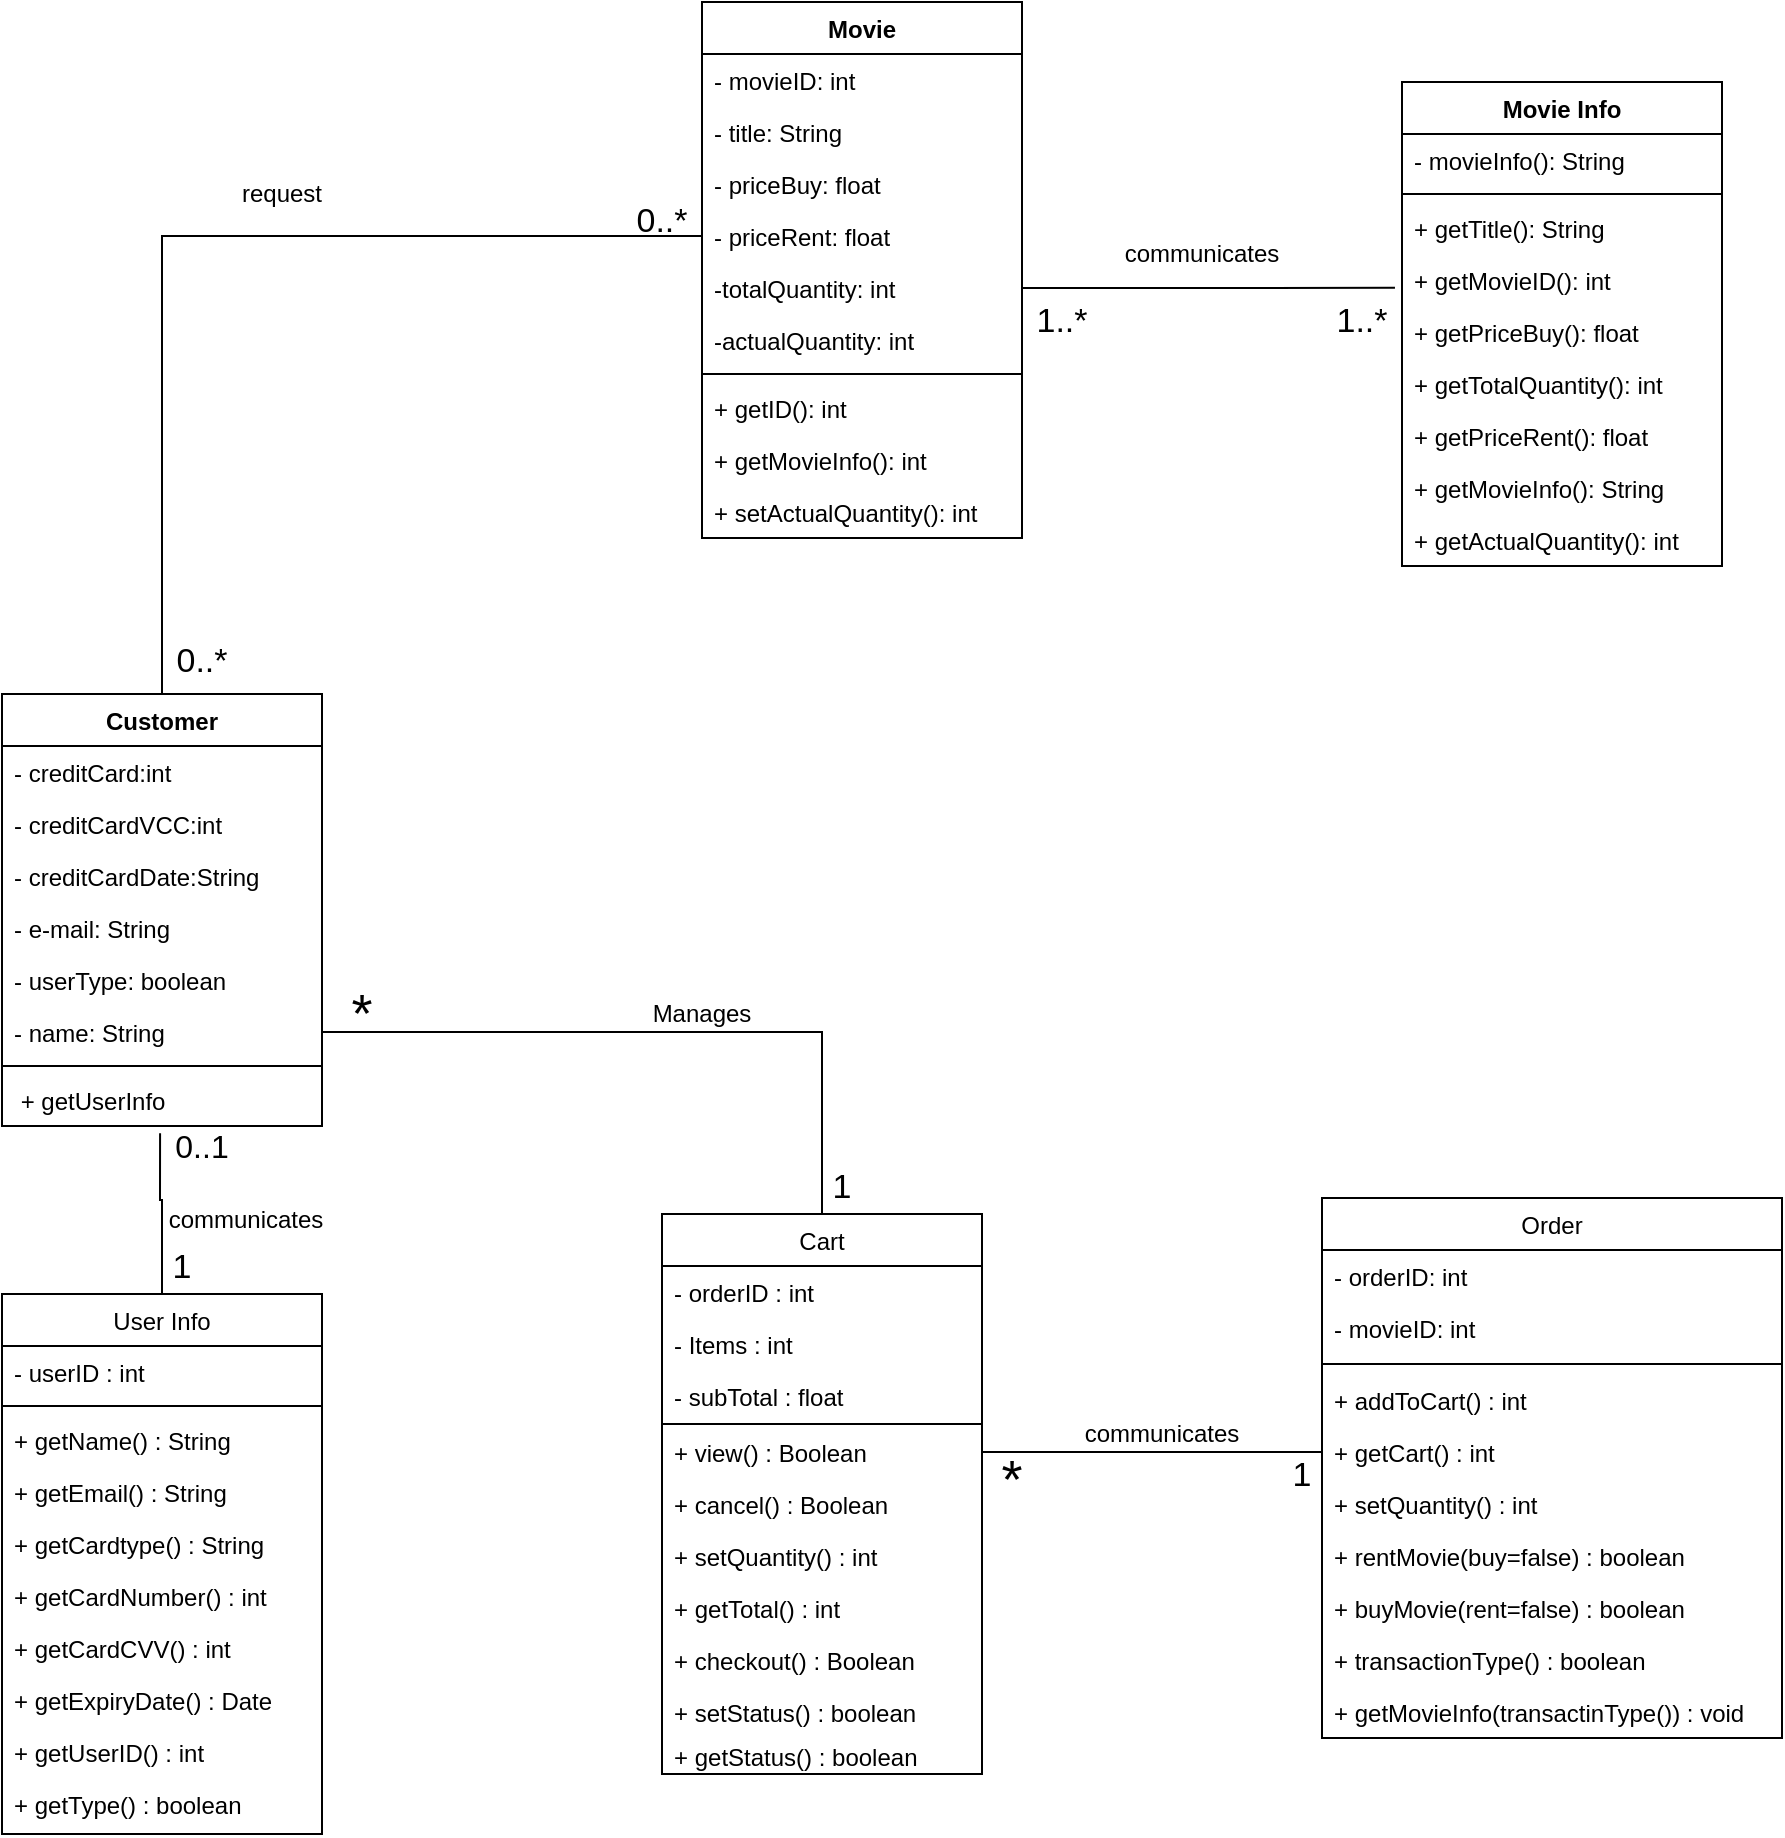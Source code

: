<mxfile version="14.5.4" type="device"><diagram id="C5RBs43oDa-KdzZeNtuy" name="Page-1"><mxGraphModel dx="3457" dy="1610" grid="1" gridSize="10" guides="1" tooltips="1" connect="1" arrows="1" fold="1" page="1" pageScale="1" pageWidth="827" pageHeight="1169" math="0" shadow="0"><root><mxCell id="WIyWlLk6GJQsqaUBKTNV-0"/><mxCell id="WIyWlLk6GJQsqaUBKTNV-1" parent="WIyWlLk6GJQsqaUBKTNV-0"/><mxCell id="zkfFHV4jXpPFQw0GAbJ--13" value="Cart" style="swimlane;fontStyle=0;align=center;verticalAlign=top;childLayout=stackLayout;horizontal=1;startSize=26;horizontalStack=0;resizeParent=1;resizeLast=0;collapsible=1;marginBottom=0;rounded=0;shadow=0;strokeWidth=1;" parent="WIyWlLk6GJQsqaUBKTNV-1" vertex="1"><mxGeometry x="-460" y="660" width="160" height="280" as="geometry"><mxRectangle x="340" y="380" width="170" height="26" as="alternateBounds"/></mxGeometry></mxCell><mxCell id="6bHgmGE05q6gVBwAIeL3-42" value="- orderID : int" style="text;align=left;verticalAlign=top;spacingLeft=4;spacingRight=4;overflow=hidden;rotatable=0;points=[[0,0.5],[1,0.5]];portConstraint=eastwest;" parent="zkfFHV4jXpPFQw0GAbJ--13" vertex="1"><mxGeometry y="26" width="160" height="26" as="geometry"/></mxCell><mxCell id="6bHgmGE05q6gVBwAIeL3-17" value="- Items : int" style="text;align=left;verticalAlign=top;spacingLeft=4;spacingRight=4;overflow=hidden;rotatable=0;points=[[0,0.5],[1,0.5]];portConstraint=eastwest;rounded=0;shadow=0;html=0;" parent="zkfFHV4jXpPFQw0GAbJ--13" vertex="1"><mxGeometry y="52" width="160" height="26" as="geometry"/></mxCell><mxCell id="6bHgmGE05q6gVBwAIeL3-15" value="- subTotal : float" style="text;align=left;verticalAlign=top;spacingLeft=4;spacingRight=4;overflow=hidden;rotatable=0;points=[[0,0.5],[1,0.5]];portConstraint=eastwest;rounded=0;shadow=0;html=0;" parent="zkfFHV4jXpPFQw0GAbJ--13" vertex="1"><mxGeometry y="78" width="160" height="26" as="geometry"/></mxCell><mxCell id="zkfFHV4jXpPFQw0GAbJ--15" value="" style="line;html=1;strokeWidth=1;align=left;verticalAlign=middle;spacingTop=-1;spacingLeft=3;spacingRight=3;rotatable=0;labelPosition=right;points=[];portConstraint=eastwest;" parent="zkfFHV4jXpPFQw0GAbJ--13" vertex="1"><mxGeometry y="104" width="160" height="2" as="geometry"/></mxCell><mxCell id="6bHgmGE05q6gVBwAIeL3-44" value="+ view() : Boolean" style="text;align=left;verticalAlign=top;spacingLeft=4;spacingRight=4;overflow=hidden;rotatable=0;points=[[0,0.5],[1,0.5]];portConstraint=eastwest;rounded=0;shadow=0;html=0;" parent="zkfFHV4jXpPFQw0GAbJ--13" vertex="1"><mxGeometry y="106" width="160" height="26" as="geometry"/></mxCell><mxCell id="6bHgmGE05q6gVBwAIeL3-45" value="+ cancel() : Boolean" style="text;align=left;verticalAlign=top;spacingLeft=4;spacingRight=4;overflow=hidden;rotatable=0;points=[[0,0.5],[1,0.5]];portConstraint=eastwest;rounded=0;shadow=0;html=0;" parent="zkfFHV4jXpPFQw0GAbJ--13" vertex="1"><mxGeometry y="132" width="160" height="26" as="geometry"/></mxCell><mxCell id="6bHgmGE05q6gVBwAIeL3-2" value="+ setQuantity() : int" style="text;align=left;verticalAlign=top;spacingLeft=4;spacingRight=4;overflow=hidden;rotatable=0;points=[[0,0.5],[1,0.5]];portConstraint=eastwest;rounded=0;shadow=0;html=0;" parent="zkfFHV4jXpPFQw0GAbJ--13" vertex="1"><mxGeometry y="158" width="160" height="26" as="geometry"/></mxCell><mxCell id="6bHgmGE05q6gVBwAIeL3-10" value="+ getTotal() : int" style="text;align=left;verticalAlign=top;spacingLeft=4;spacingRight=4;overflow=hidden;rotatable=0;points=[[0,0.5],[1,0.5]];portConstraint=eastwest;rounded=0;shadow=0;html=0;" parent="zkfFHV4jXpPFQw0GAbJ--13" vertex="1"><mxGeometry y="184" width="160" height="26" as="geometry"/></mxCell><mxCell id="IG7qusZsWkm_YWenRN8--79" value="+ checkout() : Boolean" style="text;align=left;verticalAlign=top;spacingLeft=4;spacingRight=4;overflow=hidden;rotatable=0;points=[[0,0.5],[1,0.5]];portConstraint=eastwest;rounded=0;shadow=0;html=0;" parent="zkfFHV4jXpPFQw0GAbJ--13" vertex="1"><mxGeometry y="210" width="160" height="26" as="geometry"/></mxCell><mxCell id="6bHgmGE05q6gVBwAIeL3-9" value="+ setStatus() : boolean" style="text;align=left;verticalAlign=top;spacingLeft=4;spacingRight=4;overflow=hidden;rotatable=0;points=[[0,0.5],[1,0.5]];portConstraint=eastwest;rounded=0;shadow=0;html=0;" parent="zkfFHV4jXpPFQw0GAbJ--13" vertex="1"><mxGeometry y="236" width="160" height="22" as="geometry"/></mxCell><mxCell id="IG7qusZsWkm_YWenRN8--81" value="+ getStatus() : boolean" style="text;align=left;verticalAlign=top;spacingLeft=4;spacingRight=4;overflow=hidden;rotatable=0;points=[[0,0.5],[1,0.5]];portConstraint=eastwest;rounded=0;shadow=0;html=0;" parent="zkfFHV4jXpPFQw0GAbJ--13" vertex="1"><mxGeometry y="258" width="160" height="22" as="geometry"/></mxCell><mxCell id="hxsrvSccH4QmF4Se4p9o-4" style="edgeStyle=orthogonalEdgeStyle;rounded=0;orthogonalLoop=1;jettySize=auto;html=1;exitX=0.5;exitY=0;exitDx=0;exitDy=0;entryX=0.494;entryY=1.14;entryDx=0;entryDy=0;entryPerimeter=0;endArrow=none;endFill=0;" edge="1" parent="WIyWlLk6GJQsqaUBKTNV-1" source="zkfFHV4jXpPFQw0GAbJ--17" target="IG7qusZsWkm_YWenRN8--53"><mxGeometry relative="1" as="geometry"><Array as="points"><mxPoint x="-710" y="653"/><mxPoint x="-711" y="610"/></Array></mxGeometry></mxCell><mxCell id="zkfFHV4jXpPFQw0GAbJ--17" value="User Info" style="swimlane;fontStyle=0;align=center;verticalAlign=top;childLayout=stackLayout;horizontal=1;startSize=26;horizontalStack=0;resizeParent=1;resizeLast=0;collapsible=1;marginBottom=0;rounded=0;shadow=0;strokeWidth=1;" parent="WIyWlLk6GJQsqaUBKTNV-1" vertex="1"><mxGeometry x="-790" y="700" width="160" height="270" as="geometry"><mxRectangle x="550" y="140" width="160" height="26" as="alternateBounds"/></mxGeometry></mxCell><mxCell id="zkfFHV4jXpPFQw0GAbJ--20" value="- userID : int" style="text;align=left;verticalAlign=top;spacingLeft=4;spacingRight=4;overflow=hidden;rotatable=0;points=[[0,0.5],[1,0.5]];portConstraint=eastwest;rounded=0;shadow=0;html=0;" parent="zkfFHV4jXpPFQw0GAbJ--17" vertex="1"><mxGeometry y="26" width="160" height="26" as="geometry"/></mxCell><mxCell id="zkfFHV4jXpPFQw0GAbJ--23" value="" style="line;html=1;strokeWidth=1;align=left;verticalAlign=middle;spacingTop=-1;spacingLeft=3;spacingRight=3;rotatable=0;labelPosition=right;points=[];portConstraint=eastwest;" parent="zkfFHV4jXpPFQw0GAbJ--17" vertex="1"><mxGeometry y="52" width="160" height="8" as="geometry"/></mxCell><mxCell id="zkfFHV4jXpPFQw0GAbJ--24" value="+ getName() : String" style="text;align=left;verticalAlign=top;spacingLeft=4;spacingRight=4;overflow=hidden;rotatable=0;points=[[0,0.5],[1,0.5]];portConstraint=eastwest;" parent="zkfFHV4jXpPFQw0GAbJ--17" vertex="1"><mxGeometry y="60" width="160" height="26" as="geometry"/></mxCell><mxCell id="GUGK_P1xpnfxRzdVNo1J-22" value="+ getEmail() : String" style="text;align=left;verticalAlign=top;spacingLeft=4;spacingRight=4;overflow=hidden;rotatable=0;points=[[0,0.5],[1,0.5]];portConstraint=eastwest;" parent="zkfFHV4jXpPFQw0GAbJ--17" vertex="1"><mxGeometry y="86" width="160" height="26" as="geometry"/></mxCell><mxCell id="GUGK_P1xpnfxRzdVNo1J-24" value="+ getCardtype() : String" style="text;align=left;verticalAlign=top;spacingLeft=4;spacingRight=4;overflow=hidden;rotatable=0;points=[[0,0.5],[1,0.5]];portConstraint=eastwest;" parent="zkfFHV4jXpPFQw0GAbJ--17" vertex="1"><mxGeometry y="112" width="160" height="26" as="geometry"/></mxCell><mxCell id="GUGK_P1xpnfxRzdVNo1J-26" value="+ getCardNumber() : int" style="text;align=left;verticalAlign=top;spacingLeft=4;spacingRight=4;overflow=hidden;rotatable=0;points=[[0,0.5],[1,0.5]];portConstraint=eastwest;" parent="zkfFHV4jXpPFQw0GAbJ--17" vertex="1"><mxGeometry y="138" width="160" height="26" as="geometry"/></mxCell><mxCell id="GUGK_P1xpnfxRzdVNo1J-28" value="+ getCardCVV() : int" style="text;align=left;verticalAlign=top;spacingLeft=4;spacingRight=4;overflow=hidden;rotatable=0;points=[[0,0.5],[1,0.5]];portConstraint=eastwest;" parent="zkfFHV4jXpPFQw0GAbJ--17" vertex="1"><mxGeometry y="164" width="160" height="26" as="geometry"/></mxCell><mxCell id="GUGK_P1xpnfxRzdVNo1J-31" value="+ getExpiryDate() : Date" style="text;align=left;verticalAlign=top;spacingLeft=4;spacingRight=4;overflow=hidden;rotatable=0;points=[[0,0.5],[1,0.5]];portConstraint=eastwest;" parent="zkfFHV4jXpPFQw0GAbJ--17" vertex="1"><mxGeometry y="190" width="160" height="26" as="geometry"/></mxCell><mxCell id="GUGK_P1xpnfxRzdVNo1J-30" value="+ getUserID() : int" style="text;align=left;verticalAlign=top;spacingLeft=4;spacingRight=4;overflow=hidden;rotatable=0;points=[[0,0.5],[1,0.5]];portConstraint=eastwest;" parent="zkfFHV4jXpPFQw0GAbJ--17" vertex="1"><mxGeometry y="216" width="160" height="26" as="geometry"/></mxCell><mxCell id="IG7qusZsWkm_YWenRN8--77" value="+ getType() : boolean" style="text;align=left;verticalAlign=top;spacingLeft=4;spacingRight=4;overflow=hidden;rotatable=0;points=[[0,0.5],[1,0.5]];portConstraint=eastwest;" parent="zkfFHV4jXpPFQw0GAbJ--17" vertex="1"><mxGeometry y="242" width="160" height="26" as="geometry"/></mxCell><mxCell id="6bHgmGE05q6gVBwAIeL3-4" value="Order" style="swimlane;fontStyle=0;align=center;verticalAlign=top;childLayout=stackLayout;horizontal=1;startSize=26;horizontalStack=0;resizeParent=1;resizeLast=0;collapsible=1;marginBottom=0;rounded=0;shadow=0;strokeWidth=1;" parent="WIyWlLk6GJQsqaUBKTNV-1" vertex="1"><mxGeometry x="-130" y="652" width="230" height="270" as="geometry"><mxRectangle x="340" y="380" width="170" height="26" as="alternateBounds"/></mxGeometry></mxCell><mxCell id="6bHgmGE05q6gVBwAIeL3-14" value="- orderID: int" style="text;align=left;verticalAlign=top;spacingLeft=4;spacingRight=4;overflow=hidden;rotatable=0;points=[[0,0.5],[1,0.5]];portConstraint=eastwest;" parent="6bHgmGE05q6gVBwAIeL3-4" vertex="1"><mxGeometry y="26" width="230" height="26" as="geometry"/></mxCell><mxCell id="IG7qusZsWkm_YWenRN8--82" value="- movieID: int" style="text;align=left;verticalAlign=top;spacingLeft=4;spacingRight=4;overflow=hidden;rotatable=0;points=[[0,0.5],[1,0.5]];portConstraint=eastwest;" parent="6bHgmGE05q6gVBwAIeL3-4" vertex="1"><mxGeometry y="52" width="230" height="26" as="geometry"/></mxCell><mxCell id="6bHgmGE05q6gVBwAIeL3-6" value="" style="line;html=1;strokeWidth=1;align=left;verticalAlign=middle;spacingTop=-1;spacingLeft=3;spacingRight=3;rotatable=0;labelPosition=right;points=[];portConstraint=eastwest;" parent="6bHgmGE05q6gVBwAIeL3-4" vertex="1"><mxGeometry y="78" width="230" height="10" as="geometry"/></mxCell><mxCell id="6bHgmGE05q6gVBwAIeL3-46" value="+ addToCart() : int" style="text;align=left;verticalAlign=top;spacingLeft=4;spacingRight=4;overflow=hidden;rotatable=0;points=[[0,0.5],[1,0.5]];portConstraint=eastwest;rounded=0;shadow=0;html=0;" parent="6bHgmGE05q6gVBwAIeL3-4" vertex="1"><mxGeometry y="88" width="230" height="26" as="geometry"/></mxCell><mxCell id="IG7qusZsWkm_YWenRN8--80" value="+ getCart() : int" style="text;align=left;verticalAlign=top;spacingLeft=4;spacingRight=4;overflow=hidden;rotatable=0;points=[[0,0.5],[1,0.5]];portConstraint=eastwest;rounded=0;shadow=0;html=0;" parent="6bHgmGE05q6gVBwAIeL3-4" vertex="1"><mxGeometry y="114" width="230" height="26" as="geometry"/></mxCell><mxCell id="6bHgmGE05q6gVBwAIeL3-8" value="+ setQuantity() : int" style="text;align=left;verticalAlign=top;spacingLeft=4;spacingRight=4;overflow=hidden;rotatable=0;points=[[0,0.5],[1,0.5]];portConstraint=eastwest;rounded=0;shadow=0;html=0;" parent="6bHgmGE05q6gVBwAIeL3-4" vertex="1"><mxGeometry y="140" width="230" height="26" as="geometry"/></mxCell><mxCell id="IG7qusZsWkm_YWenRN8--83" value="+ rentMovie(buy=false) : boolean" style="text;align=left;verticalAlign=top;spacingLeft=4;spacingRight=4;overflow=hidden;rotatable=0;points=[[0,0.5],[1,0.5]];portConstraint=eastwest;rounded=0;shadow=0;html=0;" parent="6bHgmGE05q6gVBwAIeL3-4" vertex="1"><mxGeometry y="166" width="230" height="26" as="geometry"/></mxCell><mxCell id="IG7qusZsWkm_YWenRN8--84" value="+ buyMovie(rent=false) : boolean" style="text;align=left;verticalAlign=top;spacingLeft=4;spacingRight=4;overflow=hidden;rotatable=0;points=[[0,0.5],[1,0.5]];portConstraint=eastwest;rounded=0;shadow=0;html=0;" parent="6bHgmGE05q6gVBwAIeL3-4" vertex="1"><mxGeometry y="192" width="230" height="26" as="geometry"/></mxCell><mxCell id="IG7qusZsWkm_YWenRN8--85" value="+ transactionType() : boolean" style="text;align=left;verticalAlign=top;spacingLeft=4;spacingRight=4;overflow=hidden;rotatable=0;points=[[0,0.5],[1,0.5]];portConstraint=eastwest;rounded=0;shadow=0;html=0;" parent="6bHgmGE05q6gVBwAIeL3-4" vertex="1"><mxGeometry y="218" width="230" height="26" as="geometry"/></mxCell><mxCell id="6bHgmGE05q6gVBwAIeL3-36" value="+ getMovieInfo(transactinType()) : void" style="text;align=left;verticalAlign=top;spacingLeft=4;spacingRight=4;overflow=hidden;rotatable=0;points=[[0,0.5],[1,0.5]];portConstraint=eastwest;rounded=0;shadow=0;html=0;" parent="6bHgmGE05q6gVBwAIeL3-4" vertex="1"><mxGeometry y="244" width="230" height="26" as="geometry"/></mxCell><mxCell id="IG7qusZsWkm_YWenRN8--10" value="Movie" style="swimlane;fontStyle=1;align=center;verticalAlign=top;childLayout=stackLayout;horizontal=1;startSize=26;horizontalStack=0;resizeParent=1;resizeParentMax=0;resizeLast=0;collapsible=1;marginBottom=0;" parent="WIyWlLk6GJQsqaUBKTNV-1" vertex="1"><mxGeometry x="-440" y="54" width="160" height="268" as="geometry"><mxRectangle x="-510" y="90" width="70" height="26" as="alternateBounds"/></mxGeometry></mxCell><mxCell id="IG7qusZsWkm_YWenRN8--14" value="- movieID: int" style="text;strokeColor=none;fillColor=none;align=left;verticalAlign=top;spacingLeft=4;spacingRight=4;overflow=hidden;rotatable=0;points=[[0,0.5],[1,0.5]];portConstraint=eastwest;" parent="IG7qusZsWkm_YWenRN8--10" vertex="1"><mxGeometry y="26" width="160" height="26" as="geometry"/></mxCell><mxCell id="IG7qusZsWkm_YWenRN8--11" value="- title: String" style="text;strokeColor=none;fillColor=none;align=left;verticalAlign=top;spacingLeft=4;spacingRight=4;overflow=hidden;rotatable=0;points=[[0,0.5],[1,0.5]];portConstraint=eastwest;" parent="IG7qusZsWkm_YWenRN8--10" vertex="1"><mxGeometry y="52" width="160" height="26" as="geometry"/></mxCell><mxCell id="IG7qusZsWkm_YWenRN8--15" value="- priceBuy: float" style="text;strokeColor=none;fillColor=none;align=left;verticalAlign=top;spacingLeft=4;spacingRight=4;overflow=hidden;rotatable=0;points=[[0,0.5],[1,0.5]];portConstraint=eastwest;" parent="IG7qusZsWkm_YWenRN8--10" vertex="1"><mxGeometry y="78" width="160" height="26" as="geometry"/></mxCell><mxCell id="IG7qusZsWkm_YWenRN8--16" value="- priceRent: float" style="text;strokeColor=none;fillColor=none;align=left;verticalAlign=top;spacingLeft=4;spacingRight=4;overflow=hidden;rotatable=0;points=[[0,0.5],[1,0.5]];portConstraint=eastwest;" parent="IG7qusZsWkm_YWenRN8--10" vertex="1"><mxGeometry y="104" width="160" height="26" as="geometry"/></mxCell><mxCell id="IG7qusZsWkm_YWenRN8--17" value="-totalQuantity: int" style="text;strokeColor=none;fillColor=none;align=left;verticalAlign=top;spacingLeft=4;spacingRight=4;overflow=hidden;rotatable=0;points=[[0,0.5],[1,0.5]];portConstraint=eastwest;" parent="IG7qusZsWkm_YWenRN8--10" vertex="1"><mxGeometry y="130" width="160" height="26" as="geometry"/></mxCell><mxCell id="IG7qusZsWkm_YWenRN8--21" value="-actualQuantity: int" style="text;strokeColor=none;fillColor=none;align=left;verticalAlign=top;spacingLeft=4;spacingRight=4;overflow=hidden;rotatable=0;points=[[0,0.5],[1,0.5]];portConstraint=eastwest;" parent="IG7qusZsWkm_YWenRN8--10" vertex="1"><mxGeometry y="156" width="160" height="26" as="geometry"/></mxCell><mxCell id="IG7qusZsWkm_YWenRN8--12" value="" style="line;strokeWidth=1;fillColor=none;align=left;verticalAlign=middle;spacingTop=-1;spacingLeft=3;spacingRight=3;rotatable=0;labelPosition=right;points=[];portConstraint=eastwest;" parent="IG7qusZsWkm_YWenRN8--10" vertex="1"><mxGeometry y="182" width="160" height="8" as="geometry"/></mxCell><mxCell id="IG7qusZsWkm_YWenRN8--24" value="+ getID(): int" style="text;strokeColor=none;fillColor=none;align=left;verticalAlign=top;spacingLeft=4;spacingRight=4;overflow=hidden;rotatable=0;points=[[0,0.5],[1,0.5]];portConstraint=eastwest;" parent="IG7qusZsWkm_YWenRN8--10" vertex="1"><mxGeometry y="190" width="160" height="26" as="geometry"/></mxCell><mxCell id="IG7qusZsWkm_YWenRN8--73" value="+ getMovieInfo(): int" style="text;strokeColor=none;fillColor=none;align=left;verticalAlign=top;spacingLeft=4;spacingRight=4;overflow=hidden;rotatable=0;points=[[0,0.5],[1,0.5]];portConstraint=eastwest;" parent="IG7qusZsWkm_YWenRN8--10" vertex="1"><mxGeometry y="216" width="160" height="26" as="geometry"/></mxCell><mxCell id="IG7qusZsWkm_YWenRN8--33" value="+ setActualQuantity(): int" style="text;strokeColor=none;fillColor=none;align=left;verticalAlign=top;spacingLeft=4;spacingRight=4;overflow=hidden;rotatable=0;points=[[0,0.5],[1,0.5]];portConstraint=eastwest;" parent="IG7qusZsWkm_YWenRN8--10" vertex="1"><mxGeometry y="242" width="160" height="26" as="geometry"/></mxCell><mxCell id="hxsrvSccH4QmF4Se4p9o-22" style="edgeStyle=orthogonalEdgeStyle;rounded=0;orthogonalLoop=1;jettySize=auto;html=1;exitX=0.5;exitY=0;exitDx=0;exitDy=0;entryX=0;entryY=0.5;entryDx=0;entryDy=0;endArrow=none;endFill=0;fontSize=16;" edge="1" parent="WIyWlLk6GJQsqaUBKTNV-1" source="IG7qusZsWkm_YWenRN8--50" target="IG7qusZsWkm_YWenRN8--16"><mxGeometry relative="1" as="geometry"/></mxCell><mxCell id="IG7qusZsWkm_YWenRN8--50" value="Customer" style="swimlane;fontStyle=1;align=center;verticalAlign=top;childLayout=stackLayout;horizontal=1;startSize=26;horizontalStack=0;resizeParent=1;resizeParentMax=0;resizeLast=0;collapsible=1;marginBottom=0;" parent="WIyWlLk6GJQsqaUBKTNV-1" vertex="1"><mxGeometry x="-790" y="400" width="160" height="216" as="geometry"/></mxCell><mxCell id="IG7qusZsWkm_YWenRN8--51" value="- creditCard:int" style="text;strokeColor=none;fillColor=none;align=left;verticalAlign=top;spacingLeft=4;spacingRight=4;overflow=hidden;rotatable=0;points=[[0,0.5],[1,0.5]];portConstraint=eastwest;" parent="IG7qusZsWkm_YWenRN8--50" vertex="1"><mxGeometry y="26" width="160" height="26" as="geometry"/></mxCell><mxCell id="IG7qusZsWkm_YWenRN8--56" value="- creditCardVCC:int" style="text;strokeColor=none;fillColor=none;align=left;verticalAlign=top;spacingLeft=4;spacingRight=4;overflow=hidden;rotatable=0;points=[[0,0.5],[1,0.5]];portConstraint=eastwest;" parent="IG7qusZsWkm_YWenRN8--50" vertex="1"><mxGeometry y="52" width="160" height="26" as="geometry"/></mxCell><mxCell id="IG7qusZsWkm_YWenRN8--57" value="- creditCardDate:String" style="text;strokeColor=none;fillColor=none;align=left;verticalAlign=top;spacingLeft=4;spacingRight=4;overflow=hidden;rotatable=0;points=[[0,0.5],[1,0.5]];portConstraint=eastwest;" parent="IG7qusZsWkm_YWenRN8--50" vertex="1"><mxGeometry y="78" width="160" height="26" as="geometry"/></mxCell><mxCell id="IG7qusZsWkm_YWenRN8--54" value="- e-mail: String" style="text;strokeColor=none;fillColor=none;align=left;verticalAlign=top;spacingLeft=4;spacingRight=4;overflow=hidden;rotatable=0;points=[[0,0.5],[1,0.5]];portConstraint=eastwest;" parent="IG7qusZsWkm_YWenRN8--50" vertex="1"><mxGeometry y="104" width="160" height="26" as="geometry"/></mxCell><mxCell id="IG7qusZsWkm_YWenRN8--75" value="- userType: boolean" style="text;strokeColor=none;fillColor=none;align=left;verticalAlign=top;spacingLeft=4;spacingRight=4;overflow=hidden;rotatable=0;points=[[0,0.5],[1,0.5]];portConstraint=eastwest;" parent="IG7qusZsWkm_YWenRN8--50" vertex="1"><mxGeometry y="130" width="160" height="26" as="geometry"/></mxCell><mxCell id="IG7qusZsWkm_YWenRN8--55" value="- name: String" style="text;strokeColor=none;fillColor=none;align=left;verticalAlign=top;spacingLeft=4;spacingRight=4;overflow=hidden;rotatable=0;points=[[0,0.5],[1,0.5]];portConstraint=eastwest;" parent="IG7qusZsWkm_YWenRN8--50" vertex="1"><mxGeometry y="156" width="160" height="26" as="geometry"/></mxCell><mxCell id="IG7qusZsWkm_YWenRN8--52" value="" style="line;strokeWidth=1;fillColor=none;align=left;verticalAlign=middle;spacingTop=-1;spacingLeft=3;spacingRight=3;rotatable=0;labelPosition=right;points=[];portConstraint=eastwest;" parent="IG7qusZsWkm_YWenRN8--50" vertex="1"><mxGeometry y="182" width="160" height="8" as="geometry"/></mxCell><mxCell id="IG7qusZsWkm_YWenRN8--53" value=" + getUserInfo" style="text;strokeColor=none;fillColor=none;align=left;verticalAlign=top;spacingLeft=4;spacingRight=4;overflow=hidden;rotatable=0;points=[[0,0.5],[1,0.5]];portConstraint=eastwest;" parent="IG7qusZsWkm_YWenRN8--50" vertex="1"><mxGeometry y="190" width="160" height="26" as="geometry"/></mxCell><mxCell id="IG7qusZsWkm_YWenRN8--67" value="Movie Info" style="swimlane;fontStyle=1;align=center;verticalAlign=top;childLayout=stackLayout;horizontal=1;startSize=26;horizontalStack=0;resizeParent=1;resizeParentMax=0;resizeLast=0;collapsible=1;marginBottom=0;" parent="WIyWlLk6GJQsqaUBKTNV-1" vertex="1"><mxGeometry x="-90" y="94" width="160" height="242" as="geometry"/></mxCell><mxCell id="hxsrvSccH4QmF4Se4p9o-0" value="- movieInfo(): String" style="text;strokeColor=none;fillColor=none;align=left;verticalAlign=top;spacingLeft=4;spacingRight=4;overflow=hidden;rotatable=0;points=[[0,0.5],[1,0.5]];portConstraint=eastwest;" vertex="1" parent="IG7qusZsWkm_YWenRN8--67"><mxGeometry y="26" width="160" height="26" as="geometry"/></mxCell><mxCell id="IG7qusZsWkm_YWenRN8--69" value="" style="line;strokeWidth=1;fillColor=none;align=left;verticalAlign=middle;spacingTop=-1;spacingLeft=3;spacingRight=3;rotatable=0;labelPosition=right;points=[];portConstraint=eastwest;" parent="IG7qusZsWkm_YWenRN8--67" vertex="1"><mxGeometry y="52" width="160" height="8" as="geometry"/></mxCell><mxCell id="IG7qusZsWkm_YWenRN8--13" value="+ getTitle(): String" style="text;strokeColor=none;fillColor=none;align=left;verticalAlign=top;spacingLeft=4;spacingRight=4;overflow=hidden;rotatable=0;points=[[0,0.5],[1,0.5]];portConstraint=eastwest;" parent="IG7qusZsWkm_YWenRN8--67" vertex="1"><mxGeometry y="60" width="160" height="26" as="geometry"/></mxCell><mxCell id="IG7qusZsWkm_YWenRN8--71" value="+ getMovieID(): int" style="text;strokeColor=none;fillColor=none;align=left;verticalAlign=top;spacingLeft=4;spacingRight=4;overflow=hidden;rotatable=0;points=[[0,0.5],[1,0.5]];portConstraint=eastwest;" parent="IG7qusZsWkm_YWenRN8--67" vertex="1"><mxGeometry y="86" width="160" height="26" as="geometry"/></mxCell><mxCell id="IG7qusZsWkm_YWenRN8--26" value="+ getPriceBuy(): float" style="text;strokeColor=none;fillColor=none;align=left;verticalAlign=top;spacingLeft=4;spacingRight=4;overflow=hidden;rotatable=0;points=[[0,0.5],[1,0.5]];portConstraint=eastwest;" parent="IG7qusZsWkm_YWenRN8--67" vertex="1"><mxGeometry y="112" width="160" height="26" as="geometry"/></mxCell><mxCell id="IG7qusZsWkm_YWenRN8--30" value="+ getTotalQuantity(): int" style="text;strokeColor=none;fillColor=none;align=left;verticalAlign=top;spacingLeft=4;spacingRight=4;overflow=hidden;rotatable=0;points=[[0,0.5],[1,0.5]];portConstraint=eastwest;" parent="IG7qusZsWkm_YWenRN8--67" vertex="1"><mxGeometry y="138" width="160" height="26" as="geometry"/></mxCell><mxCell id="IG7qusZsWkm_YWenRN8--28" value="+ getPriceRent(): float" style="text;strokeColor=none;fillColor=none;align=left;verticalAlign=top;spacingLeft=4;spacingRight=4;overflow=hidden;rotatable=0;points=[[0,0.5],[1,0.5]];portConstraint=eastwest;" parent="IG7qusZsWkm_YWenRN8--67" vertex="1"><mxGeometry y="164" width="160" height="26" as="geometry"/></mxCell><mxCell id="IG7qusZsWkm_YWenRN8--34" value="+ getMovieInfo(): String" style="text;strokeColor=none;fillColor=none;align=left;verticalAlign=top;spacingLeft=4;spacingRight=4;overflow=hidden;rotatable=0;points=[[0,0.5],[1,0.5]];portConstraint=eastwest;" parent="IG7qusZsWkm_YWenRN8--67" vertex="1"><mxGeometry y="190" width="160" height="26" as="geometry"/></mxCell><mxCell id="IG7qusZsWkm_YWenRN8--32" value="+ getActualQuantity(): int" style="text;strokeColor=none;fillColor=none;align=left;verticalAlign=top;spacingLeft=4;spacingRight=4;overflow=hidden;rotatable=0;points=[[0,0.5],[1,0.5]];portConstraint=eastwest;" parent="IG7qusZsWkm_YWenRN8--67" vertex="1"><mxGeometry y="216" width="160" height="26" as="geometry"/></mxCell><mxCell id="hxsrvSccH4QmF4Se4p9o-2" style="edgeStyle=orthogonalEdgeStyle;rounded=0;orthogonalLoop=1;jettySize=auto;html=1;exitX=1;exitY=0.5;exitDx=0;exitDy=0;entryX=0.5;entryY=0;entryDx=0;entryDy=0;endArrow=none;endFill=0;" edge="1" parent="WIyWlLk6GJQsqaUBKTNV-1" source="IG7qusZsWkm_YWenRN8--55" target="zkfFHV4jXpPFQw0GAbJ--13"><mxGeometry relative="1" as="geometry"/></mxCell><mxCell id="hxsrvSccH4QmF4Se4p9o-3" style="edgeStyle=orthogonalEdgeStyle;rounded=0;orthogonalLoop=1;jettySize=auto;html=1;exitX=1;exitY=0.5;exitDx=0;exitDy=0;entryX=0;entryY=0.5;entryDx=0;entryDy=0;endArrow=none;endFill=0;" edge="1" parent="WIyWlLk6GJQsqaUBKTNV-1" source="6bHgmGE05q6gVBwAIeL3-44" target="IG7qusZsWkm_YWenRN8--80"><mxGeometry relative="1" as="geometry"/></mxCell><mxCell id="hxsrvSccH4QmF4Se4p9o-5" value="Manages" style="text;html=1;strokeColor=none;fillColor=none;align=center;verticalAlign=middle;whiteSpace=wrap;rounded=0;" vertex="1" parent="WIyWlLk6GJQsqaUBKTNV-1"><mxGeometry x="-460" y="550" width="40" height="20" as="geometry"/></mxCell><mxCell id="hxsrvSccH4QmF4Se4p9o-6" value="*" style="text;html=1;strokeColor=none;fillColor=none;align=center;verticalAlign=middle;whiteSpace=wrap;rounded=0;fontSize=27;" vertex="1" parent="WIyWlLk6GJQsqaUBKTNV-1"><mxGeometry x="-630" y="550" width="40" height="20" as="geometry"/></mxCell><mxCell id="hxsrvSccH4QmF4Se4p9o-7" value="&lt;font style=&quot;font-size: 17px&quot;&gt;1&lt;/font&gt;" style="text;html=1;strokeColor=none;fillColor=none;align=center;verticalAlign=middle;whiteSpace=wrap;rounded=0;fontSize=27;" vertex="1" parent="WIyWlLk6GJQsqaUBKTNV-1"><mxGeometry x="-390" y="633" width="40" height="20" as="geometry"/></mxCell><mxCell id="hxsrvSccH4QmF4Se4p9o-8" value="communicates" style="text;html=1;strokeColor=none;fillColor=none;align=center;verticalAlign=middle;whiteSpace=wrap;rounded=0;fontSize=12;" vertex="1" parent="WIyWlLk6GJQsqaUBKTNV-1"><mxGeometry x="-230" y="760" width="40" height="20" as="geometry"/></mxCell><mxCell id="hxsrvSccH4QmF4Se4p9o-11" value="*" style="text;html=1;strokeColor=none;fillColor=none;align=center;verticalAlign=middle;whiteSpace=wrap;rounded=0;fontSize=27;" vertex="1" parent="WIyWlLk6GJQsqaUBKTNV-1"><mxGeometry x="-305" y="783" width="40" height="20" as="geometry"/></mxCell><mxCell id="hxsrvSccH4QmF4Se4p9o-12" value="&lt;font style=&quot;font-size: 17px&quot;&gt;1&lt;/font&gt;" style="text;html=1;strokeColor=none;fillColor=none;align=center;verticalAlign=middle;whiteSpace=wrap;rounded=0;fontSize=27;" vertex="1" parent="WIyWlLk6GJQsqaUBKTNV-1"><mxGeometry x="-160" y="777" width="40" height="20" as="geometry"/></mxCell><mxCell id="hxsrvSccH4QmF4Se4p9o-13" value="communicates" style="text;html=1;strokeColor=none;fillColor=none;align=center;verticalAlign=middle;whiteSpace=wrap;rounded=0;fontSize=12;" vertex="1" parent="WIyWlLk6GJQsqaUBKTNV-1"><mxGeometry x="-688" y="653" width="40" height="20" as="geometry"/></mxCell><mxCell id="hxsrvSccH4QmF4Se4p9o-14" value="0..1" style="text;html=1;strokeColor=none;fillColor=none;align=center;verticalAlign=middle;whiteSpace=wrap;rounded=0;fontSize=16;" vertex="1" parent="WIyWlLk6GJQsqaUBKTNV-1"><mxGeometry x="-710" y="616" width="40" height="20" as="geometry"/></mxCell><mxCell id="hxsrvSccH4QmF4Se4p9o-15" value="&lt;font style=&quot;font-size: 17px&quot;&gt;1&lt;/font&gt;" style="text;html=1;strokeColor=none;fillColor=none;align=center;verticalAlign=middle;whiteSpace=wrap;rounded=0;fontSize=27;" vertex="1" parent="WIyWlLk6GJQsqaUBKTNV-1"><mxGeometry x="-720" y="673" width="40" height="20" as="geometry"/></mxCell><mxCell id="hxsrvSccH4QmF4Se4p9o-17" value="communicates" style="text;html=1;strokeColor=none;fillColor=none;align=center;verticalAlign=middle;whiteSpace=wrap;rounded=0;fontSize=12;" vertex="1" parent="WIyWlLk6GJQsqaUBKTNV-1"><mxGeometry x="-210" y="170" width="40" height="20" as="geometry"/></mxCell><mxCell id="hxsrvSccH4QmF4Se4p9o-19" style="edgeStyle=orthogonalEdgeStyle;rounded=0;orthogonalLoop=1;jettySize=auto;html=1;exitX=1;exitY=0.5;exitDx=0;exitDy=0;entryX=-0.022;entryY=0.648;entryDx=0;entryDy=0;entryPerimeter=0;endArrow=none;endFill=0;fontSize=16;" edge="1" parent="WIyWlLk6GJQsqaUBKTNV-1" source="IG7qusZsWkm_YWenRN8--17" target="IG7qusZsWkm_YWenRN8--71"><mxGeometry relative="1" as="geometry"/></mxCell><mxCell id="hxsrvSccH4QmF4Se4p9o-20" value="&lt;font style=&quot;font-size: 17px&quot;&gt;1..*&lt;/font&gt;" style="text;html=1;strokeColor=none;fillColor=none;align=center;verticalAlign=middle;whiteSpace=wrap;rounded=0;fontSize=27;" vertex="1" parent="WIyWlLk6GJQsqaUBKTNV-1"><mxGeometry x="-280" y="200" width="40" height="20" as="geometry"/></mxCell><mxCell id="hxsrvSccH4QmF4Se4p9o-21" value="&lt;font style=&quot;font-size: 17px&quot;&gt;1..*&lt;/font&gt;" style="text;html=1;strokeColor=none;fillColor=none;align=center;verticalAlign=middle;whiteSpace=wrap;rounded=0;fontSize=27;" vertex="1" parent="WIyWlLk6GJQsqaUBKTNV-1"><mxGeometry x="-130" y="200" width="40" height="20" as="geometry"/></mxCell><mxCell id="hxsrvSccH4QmF4Se4p9o-23" value="request" style="text;html=1;strokeColor=none;fillColor=none;align=center;verticalAlign=middle;whiteSpace=wrap;rounded=0;fontSize=12;" vertex="1" parent="WIyWlLk6GJQsqaUBKTNV-1"><mxGeometry x="-670" y="140" width="40" height="20" as="geometry"/></mxCell><mxCell id="hxsrvSccH4QmF4Se4p9o-24" value="&lt;font style=&quot;font-size: 17px&quot;&gt;0..*&lt;/font&gt;" style="text;html=1;strokeColor=none;fillColor=none;align=center;verticalAlign=middle;whiteSpace=wrap;rounded=0;fontSize=27;" vertex="1" parent="WIyWlLk6GJQsqaUBKTNV-1"><mxGeometry x="-710" y="370" width="40" height="20" as="geometry"/></mxCell><mxCell id="hxsrvSccH4QmF4Se4p9o-25" value="&lt;font style=&quot;font-size: 17px&quot;&gt;0..*&lt;/font&gt;" style="text;html=1;strokeColor=none;fillColor=none;align=center;verticalAlign=middle;whiteSpace=wrap;rounded=0;fontSize=27;" vertex="1" parent="WIyWlLk6GJQsqaUBKTNV-1"><mxGeometry x="-480" y="150" width="40" height="20" as="geometry"/></mxCell></root></mxGraphModel></diagram></mxfile>